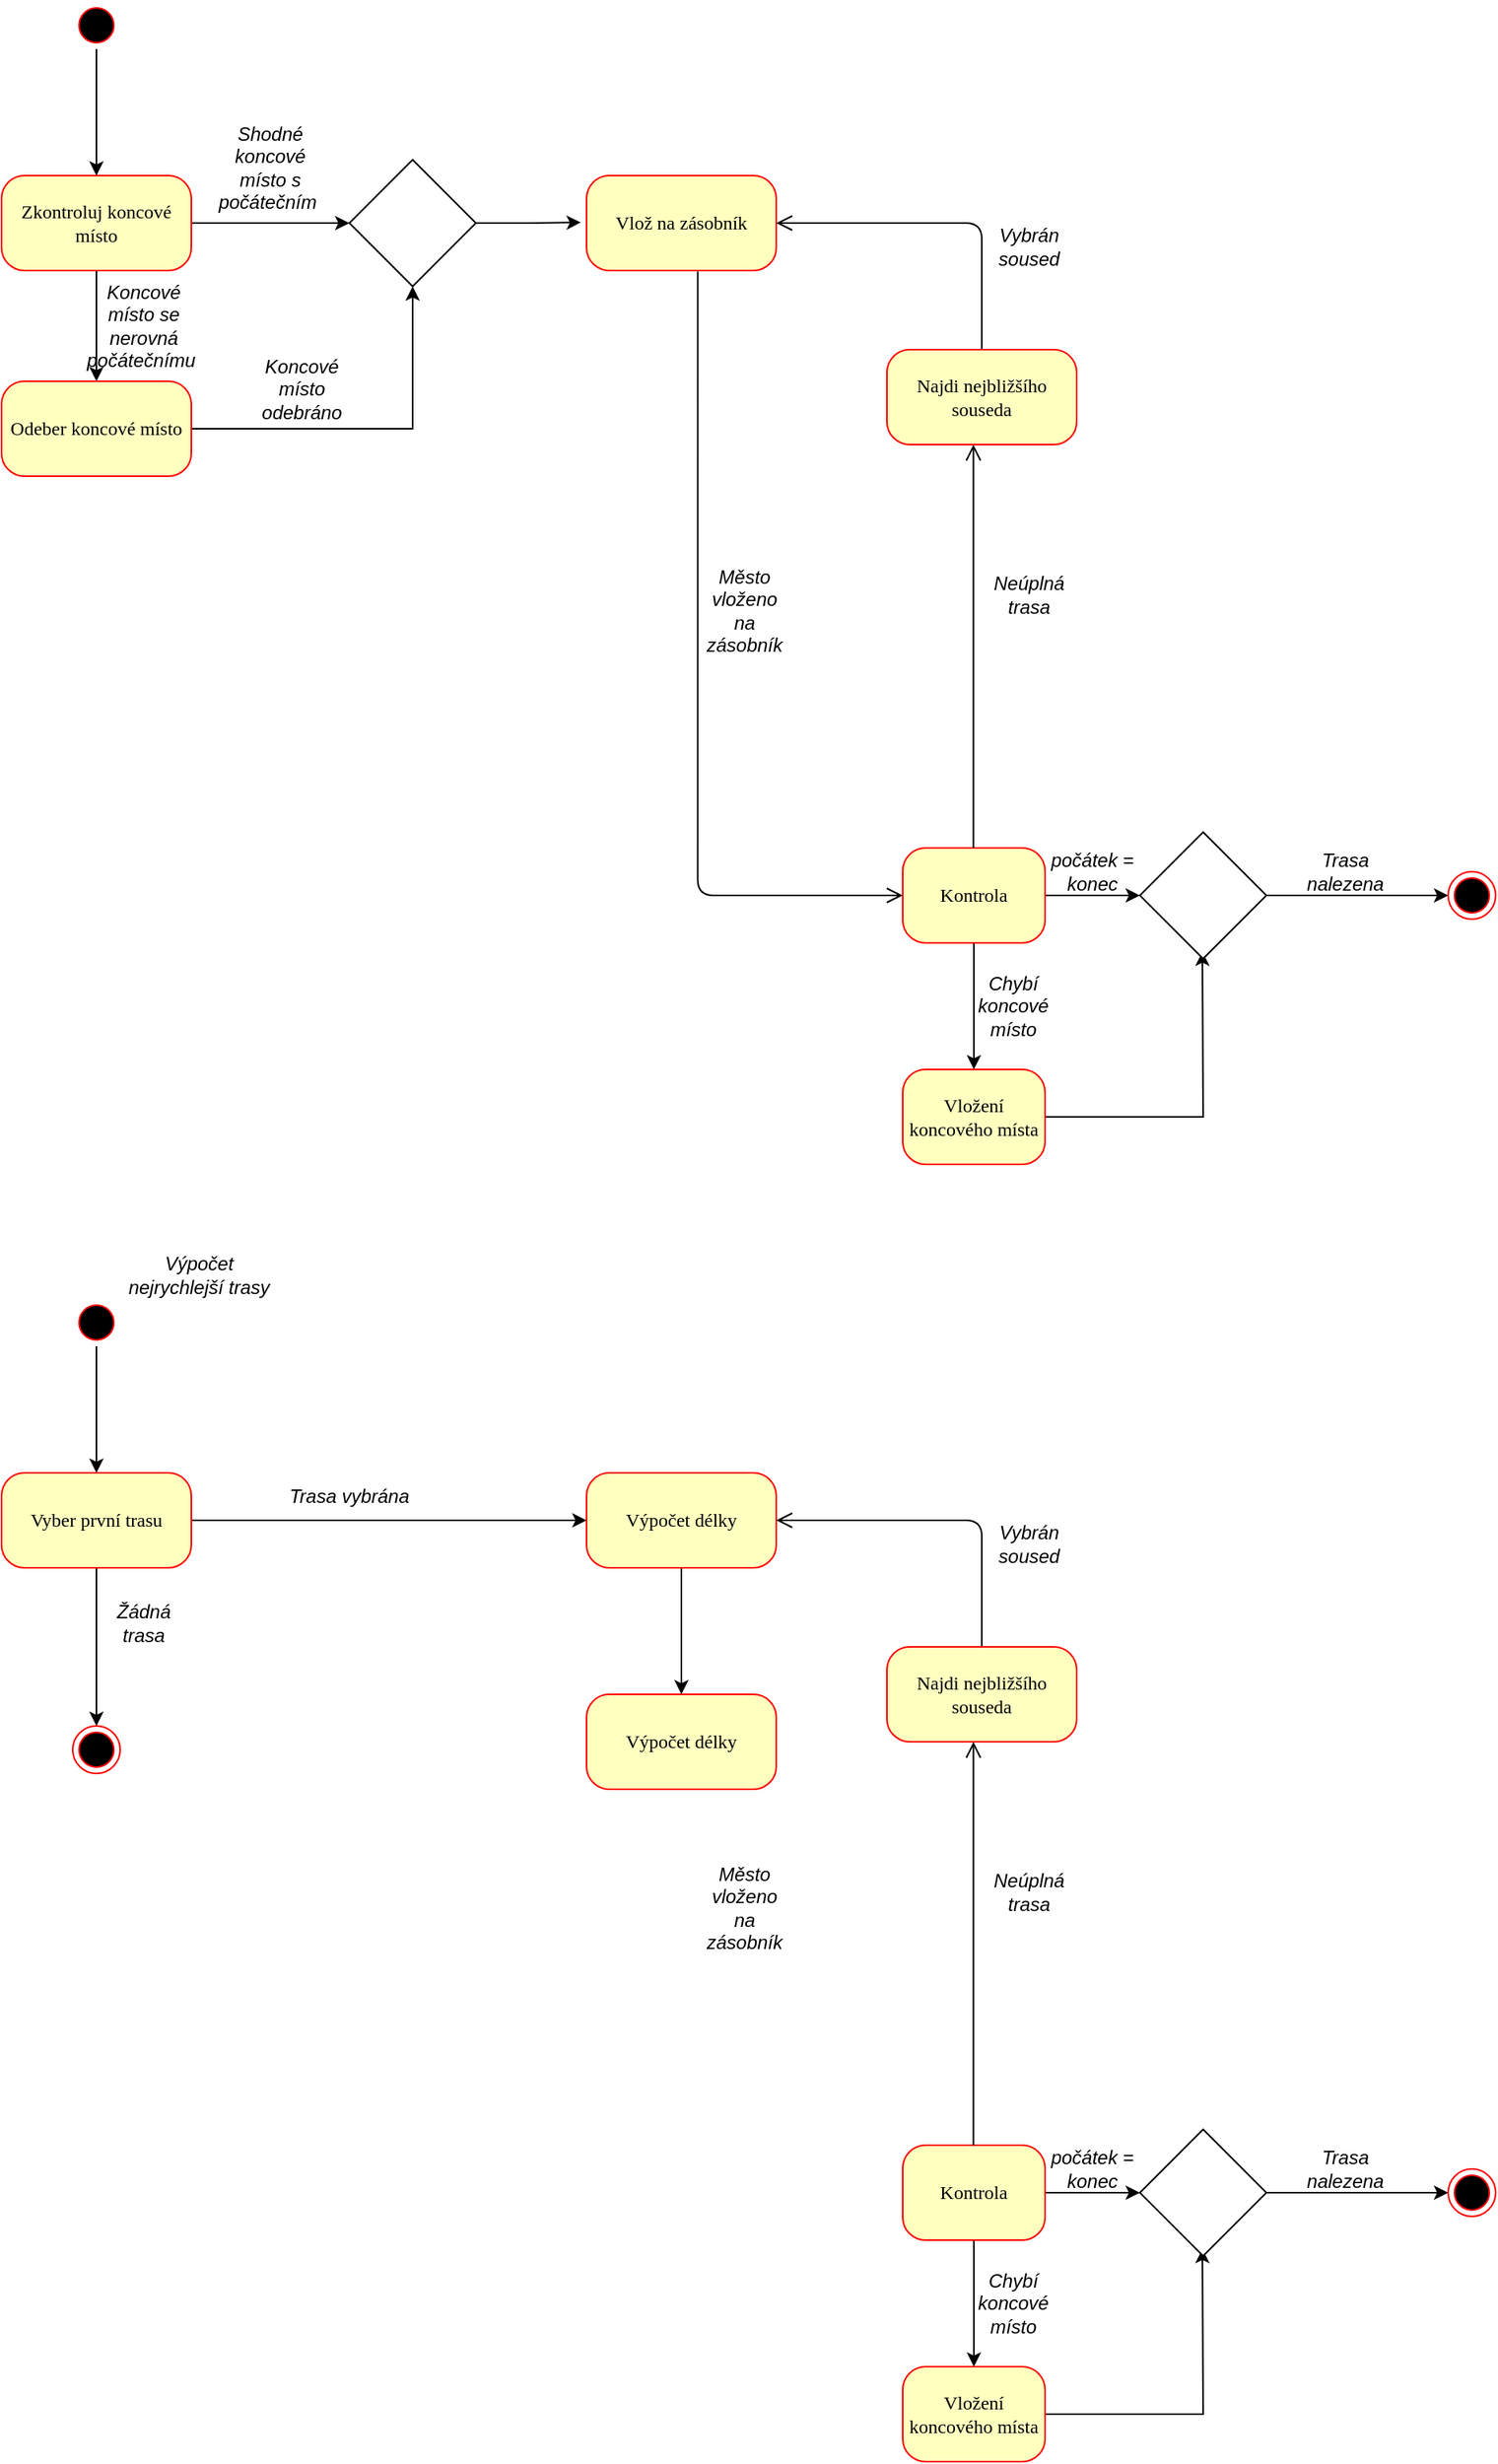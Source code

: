 <mxfile version="20.5.3" type="github">
  <diagram name="Page-1" id="58cdce13-f638-feb5-8d6f-7d28b1aa9fa0">
    <mxGraphModel dx="889" dy="690" grid="1" gridSize="10" guides="1" tooltips="1" connect="1" arrows="1" fold="1" page="1" pageScale="1" pageWidth="1100" pageHeight="850" background="none" math="0" shadow="0">
      <root>
        <mxCell id="0" />
        <mxCell id="1" parent="0" />
        <mxCell id="BiViNPcqUaIFcpwJiyQU-46" style="edgeStyle=orthogonalEdgeStyle;rounded=0;orthogonalLoop=1;jettySize=auto;html=1;entryX=0.5;entryY=0;entryDx=0;entryDy=0;strokeColor=#000000;" edge="1" parent="1" source="382b91b5511bd0f7-1" target="BiViNPcqUaIFcpwJiyQU-37">
          <mxGeometry relative="1" as="geometry" />
        </mxCell>
        <mxCell id="382b91b5511bd0f7-1" value="" style="ellipse;html=1;shape=startState;fillColor=#000000;strokeColor=#ff0000;rounded=1;shadow=0;comic=0;labelBackgroundColor=none;fontFamily=Verdana;fontSize=12;fontColor=#000000;align=center;direction=south;" parent="1" vertex="1">
          <mxGeometry x="65" y="20" width="30" height="30" as="geometry" />
        </mxCell>
        <mxCell id="BiViNPcqUaIFcpwJiyQU-4" value="" style="edgeStyle=orthogonalEdgeStyle;rounded=0;orthogonalLoop=1;jettySize=auto;html=1;entryX=0.494;entryY=0.944;entryDx=0;entryDy=0;exitX=1;exitY=0.5;exitDx=0;exitDy=0;entryPerimeter=0;" edge="1" parent="1" source="BiViNPcqUaIFcpwJiyQU-20">
          <mxGeometry relative="1" as="geometry">
            <mxPoint x="779.52" y="620.52" as="targetPoint" />
          </mxGeometry>
        </mxCell>
        <mxCell id="BiViNPcqUaIFcpwJiyQU-21" value="" style="edgeStyle=orthogonalEdgeStyle;rounded=0;orthogonalLoop=1;jettySize=auto;html=1;" edge="1" parent="1" source="382b91b5511bd0f7-5" target="BiViNPcqUaIFcpwJiyQU-20">
          <mxGeometry relative="1" as="geometry" />
        </mxCell>
        <mxCell id="BiViNPcqUaIFcpwJiyQU-25" value="" style="edgeStyle=orthogonalEdgeStyle;rounded=0;orthogonalLoop=1;jettySize=auto;html=1;" edge="1" parent="1" source="382b91b5511bd0f7-5">
          <mxGeometry relative="1" as="geometry">
            <mxPoint x="740" y="585" as="targetPoint" />
          </mxGeometry>
        </mxCell>
        <mxCell id="382b91b5511bd0f7-5" value="Kontrola" style="rounded=1;whiteSpace=wrap;html=1;arcSize=24;fillColor=#ffffc0;strokeColor=#ff0000;shadow=0;comic=0;labelBackgroundColor=none;fontFamily=Verdana;fontSize=12;fontColor=#000000;align=center;" parent="1" vertex="1">
          <mxGeometry x="590" y="555" width="90" height="60" as="geometry" />
        </mxCell>
        <mxCell id="382b91b5511bd0f7-6" value="Vlož na zásobník" style="rounded=1;whiteSpace=wrap;html=1;arcSize=24;fillColor=#ffffc0;strokeColor=#ff0000;shadow=0;comic=0;labelBackgroundColor=none;fontFamily=Verdana;fontSize=12;fontColor=#000000;align=center;" parent="1" vertex="1">
          <mxGeometry x="390" y="130" width="120" height="60" as="geometry" />
        </mxCell>
        <mxCell id="2a3bc250acf0617d-10" style="edgeStyle=orthogonalEdgeStyle;html=1;labelBackgroundColor=none;endArrow=open;endSize=8;strokeColor=#000000;fontFamily=Verdana;fontSize=12;align=left;exitX=0.5;exitY=0;exitDx=0;exitDy=0;entryX=1;entryY=0.5;entryDx=0;entryDy=0;" parent="1" source="BiViNPcqUaIFcpwJiyQU-11" target="382b91b5511bd0f7-6" edge="1">
          <mxGeometry relative="1" as="geometry">
            <Array as="points">
              <mxPoint x="640" y="160" />
            </Array>
            <mxPoint x="580" y="160" as="targetPoint" />
          </mxGeometry>
        </mxCell>
        <mxCell id="2a3bc250acf0617d-12" style="edgeStyle=orthogonalEdgeStyle;html=1;labelBackgroundColor=none;endArrow=open;endSize=8;strokeColor=#000000;fontFamily=Verdana;fontSize=12;align=left;" parent="1" edge="1">
          <mxGeometry relative="1" as="geometry">
            <mxPoint x="634.7" y="555" as="sourcePoint" />
            <mxPoint x="634.7" y="300" as="targetPoint" />
            <Array as="points">
              <mxPoint x="634.7" y="335" />
            </Array>
          </mxGeometry>
        </mxCell>
        <mxCell id="BiViNPcqUaIFcpwJiyQU-32" style="edgeStyle=orthogonalEdgeStyle;rounded=0;orthogonalLoop=1;jettySize=auto;html=1;exitX=1;exitY=0.5;exitDx=0;exitDy=0;" edge="1" parent="1" source="BiViNPcqUaIFcpwJiyQU-29" target="BiViNPcqUaIFcpwJiyQU-31">
          <mxGeometry relative="1" as="geometry">
            <mxPoint x="880" y="585" as="sourcePoint" />
          </mxGeometry>
        </mxCell>
        <mxCell id="BiViNPcqUaIFcpwJiyQU-5" value="&lt;i&gt;Neúplná trasa&lt;/i&gt;" style="text;html=1;strokeColor=none;fillColor=none;align=center;verticalAlign=middle;whiteSpace=wrap;rounded=0;" vertex="1" parent="1">
          <mxGeometry x="640" y="380" width="60" height="30" as="geometry" />
        </mxCell>
        <mxCell id="BiViNPcqUaIFcpwJiyQU-8" style="edgeStyle=orthogonalEdgeStyle;html=1;labelBackgroundColor=none;endArrow=open;endSize=8;strokeColor=#000000;fontFamily=Verdana;fontSize=12;align=left;exitX=0.586;exitY=1.011;exitDx=0;exitDy=0;exitPerimeter=0;entryX=0;entryY=0.5;entryDx=0;entryDy=0;" edge="1" parent="1" source="382b91b5511bd0f7-6" target="382b91b5511bd0f7-5">
          <mxGeometry relative="1" as="geometry">
            <mxPoint x="460" y="200" as="sourcePoint" />
            <mxPoint x="580" y="590" as="targetPoint" />
            <Array as="points">
              <mxPoint x="460" y="585" />
            </Array>
          </mxGeometry>
        </mxCell>
        <mxCell id="BiViNPcqUaIFcpwJiyQU-9" value="&lt;i&gt;Město vloženo na zásobník&lt;/i&gt;" style="text;html=1;strokeColor=none;fillColor=none;align=center;verticalAlign=middle;whiteSpace=wrap;rounded=0;" vertex="1" parent="1">
          <mxGeometry x="460" y="390" width="60" height="30" as="geometry" />
        </mxCell>
        <mxCell id="BiViNPcqUaIFcpwJiyQU-11" value="Najdi nejbližšího souseda" style="rounded=1;whiteSpace=wrap;html=1;arcSize=24;fillColor=#ffffc0;strokeColor=#ff0000;shadow=0;comic=0;labelBackgroundColor=none;fontFamily=Verdana;fontSize=12;fontColor=#000000;align=center;" vertex="1" parent="1">
          <mxGeometry x="580" y="240" width="120" height="60" as="geometry" />
        </mxCell>
        <mxCell id="BiViNPcqUaIFcpwJiyQU-12" value="&lt;i&gt;Trasa nalezena&lt;/i&gt;" style="text;html=1;strokeColor=none;fillColor=none;align=center;verticalAlign=middle;whiteSpace=wrap;rounded=0;" vertex="1" parent="1">
          <mxGeometry x="840" y="555" width="60" height="30" as="geometry" />
        </mxCell>
        <mxCell id="BiViNPcqUaIFcpwJiyQU-13" value="&lt;i&gt;Vybrán soused&lt;/i&gt;" style="text;html=1;strokeColor=none;fillColor=none;align=center;verticalAlign=middle;whiteSpace=wrap;rounded=0;" vertex="1" parent="1">
          <mxGeometry x="640" y="160" width="60" height="30" as="geometry" />
        </mxCell>
        <mxCell id="BiViNPcqUaIFcpwJiyQU-20" value="Vložení koncového místa" style="rounded=1;whiteSpace=wrap;html=1;arcSize=24;fillColor=#ffffc0;strokeColor=#ff0000;shadow=0;comic=0;labelBackgroundColor=none;fontFamily=Verdana;fontSize=12;fontColor=#000000;align=center;" vertex="1" parent="1">
          <mxGeometry x="590" y="695" width="90" height="60" as="geometry" />
        </mxCell>
        <mxCell id="BiViNPcqUaIFcpwJiyQU-29" value="" style="rhombus;whiteSpace=wrap;html=1;" vertex="1" parent="1">
          <mxGeometry x="740" y="545" width="80" height="80" as="geometry" />
        </mxCell>
        <mxCell id="BiViNPcqUaIFcpwJiyQU-31" value="" style="ellipse;html=1;shape=endState;fillColor=#000000;strokeColor=#ff0000;" vertex="1" parent="1">
          <mxGeometry x="935" y="570" width="30" height="30" as="geometry" />
        </mxCell>
        <mxCell id="BiViNPcqUaIFcpwJiyQU-33" value="&lt;i&gt;Chybí koncové místo&lt;/i&gt;" style="text;html=1;strokeColor=none;fillColor=none;align=center;verticalAlign=middle;whiteSpace=wrap;rounded=0;" vertex="1" parent="1">
          <mxGeometry x="630" y="640" width="60" height="30" as="geometry" />
        </mxCell>
        <mxCell id="BiViNPcqUaIFcpwJiyQU-34" value="&lt;i&gt;počátek = konec&lt;/i&gt;" style="text;html=1;strokeColor=none;fillColor=none;align=center;verticalAlign=middle;whiteSpace=wrap;rounded=0;" vertex="1" parent="1">
          <mxGeometry x="680" y="555" width="60" height="30" as="geometry" />
        </mxCell>
        <mxCell id="BiViNPcqUaIFcpwJiyQU-41" value="" style="edgeStyle=orthogonalEdgeStyle;rounded=0;orthogonalLoop=1;jettySize=auto;html=1;strokeColor=#000000;" edge="1" parent="1" source="BiViNPcqUaIFcpwJiyQU-37" target="BiViNPcqUaIFcpwJiyQU-40">
          <mxGeometry relative="1" as="geometry" />
        </mxCell>
        <mxCell id="BiViNPcqUaIFcpwJiyQU-44" style="edgeStyle=orthogonalEdgeStyle;rounded=0;orthogonalLoop=1;jettySize=auto;html=1;strokeColor=#000000;" edge="1" parent="1" source="BiViNPcqUaIFcpwJiyQU-37" target="BiViNPcqUaIFcpwJiyQU-42">
          <mxGeometry relative="1" as="geometry" />
        </mxCell>
        <mxCell id="BiViNPcqUaIFcpwJiyQU-37" value="Zkontroluj koncové místo" style="rounded=1;whiteSpace=wrap;html=1;arcSize=24;fillColor=#ffffc0;strokeColor=#ff0000;shadow=0;comic=0;labelBackgroundColor=none;fontFamily=Verdana;fontSize=12;fontColor=#000000;align=center;" vertex="1" parent="1">
          <mxGeometry x="20" y="130" width="120" height="60" as="geometry" />
        </mxCell>
        <mxCell id="BiViNPcqUaIFcpwJiyQU-45" style="edgeStyle=orthogonalEdgeStyle;rounded=0;orthogonalLoop=1;jettySize=auto;html=1;entryX=0.5;entryY=1;entryDx=0;entryDy=0;strokeColor=#000000;" edge="1" parent="1" source="BiViNPcqUaIFcpwJiyQU-40" target="BiViNPcqUaIFcpwJiyQU-42">
          <mxGeometry relative="1" as="geometry" />
        </mxCell>
        <mxCell id="BiViNPcqUaIFcpwJiyQU-40" value="Odeber koncové místo" style="rounded=1;whiteSpace=wrap;html=1;arcSize=24;fillColor=#ffffc0;strokeColor=#ff0000;shadow=0;comic=0;labelBackgroundColor=none;fontFamily=Verdana;fontSize=12;fontColor=#000000;align=center;" vertex="1" parent="1">
          <mxGeometry x="20" y="260" width="120" height="60" as="geometry" />
        </mxCell>
        <mxCell id="BiViNPcqUaIFcpwJiyQU-43" style="edgeStyle=orthogonalEdgeStyle;rounded=0;orthogonalLoop=1;jettySize=auto;html=1;entryX=-0.03;entryY=0.493;entryDx=0;entryDy=0;entryPerimeter=0;strokeColor=#000000;" edge="1" parent="1" source="BiViNPcqUaIFcpwJiyQU-42" target="382b91b5511bd0f7-6">
          <mxGeometry relative="1" as="geometry" />
        </mxCell>
        <mxCell id="BiViNPcqUaIFcpwJiyQU-42" value="" style="rhombus;whiteSpace=wrap;html=1;" vertex="1" parent="1">
          <mxGeometry x="240" y="120" width="80" height="80" as="geometry" />
        </mxCell>
        <mxCell id="BiViNPcqUaIFcpwJiyQU-48" value="&lt;i&gt;Koncové místo odebráno&lt;/i&gt;" style="text;html=1;strokeColor=none;fillColor=none;align=center;verticalAlign=middle;whiteSpace=wrap;rounded=0;" vertex="1" parent="1">
          <mxGeometry x="180" y="250" width="60" height="30" as="geometry" />
        </mxCell>
        <mxCell id="BiViNPcqUaIFcpwJiyQU-49" value="&lt;i&gt;Shodné koncové místo s počátečním&amp;nbsp;&lt;/i&gt;" style="text;html=1;strokeColor=none;fillColor=none;align=center;verticalAlign=middle;whiteSpace=wrap;rounded=0;" vertex="1" parent="1">
          <mxGeometry x="160" y="110" width="60" height="30" as="geometry" />
        </mxCell>
        <mxCell id="BiViNPcqUaIFcpwJiyQU-50" value="&lt;i&gt;Koncové místo se nerovná počátečnímu&amp;nbsp;&lt;/i&gt;" style="text;html=1;strokeColor=none;fillColor=none;align=center;verticalAlign=middle;whiteSpace=wrap;rounded=0;" vertex="1" parent="1">
          <mxGeometry x="80" y="210" width="60" height="30" as="geometry" />
        </mxCell>
        <mxCell id="BiViNPcqUaIFcpwJiyQU-53" style="edgeStyle=orthogonalEdgeStyle;rounded=0;orthogonalLoop=1;jettySize=auto;html=1;entryX=0.5;entryY=0;entryDx=0;entryDy=0;strokeColor=#000000;" edge="1" parent="1" source="BiViNPcqUaIFcpwJiyQU-54" target="BiViNPcqUaIFcpwJiyQU-76">
          <mxGeometry relative="1" as="geometry" />
        </mxCell>
        <mxCell id="BiViNPcqUaIFcpwJiyQU-54" value="" style="ellipse;html=1;shape=startState;fillColor=#000000;strokeColor=#ff0000;rounded=1;shadow=0;comic=0;labelBackgroundColor=none;fontFamily=Verdana;fontSize=12;fontColor=#000000;align=center;direction=south;" vertex="1" parent="1">
          <mxGeometry x="65" y="840" width="30" height="30" as="geometry" />
        </mxCell>
        <mxCell id="BiViNPcqUaIFcpwJiyQU-55" value="" style="edgeStyle=orthogonalEdgeStyle;rounded=0;orthogonalLoop=1;jettySize=auto;html=1;entryX=0.494;entryY=0.944;entryDx=0;entryDy=0;exitX=1;exitY=0.5;exitDx=0;exitDy=0;entryPerimeter=0;" edge="1" parent="1" source="BiViNPcqUaIFcpwJiyQU-69">
          <mxGeometry relative="1" as="geometry">
            <mxPoint x="779.52" y="1440.52" as="targetPoint" />
          </mxGeometry>
        </mxCell>
        <mxCell id="BiViNPcqUaIFcpwJiyQU-56" value="" style="edgeStyle=orthogonalEdgeStyle;rounded=0;orthogonalLoop=1;jettySize=auto;html=1;" edge="1" parent="1" source="BiViNPcqUaIFcpwJiyQU-58" target="BiViNPcqUaIFcpwJiyQU-69">
          <mxGeometry relative="1" as="geometry" />
        </mxCell>
        <mxCell id="BiViNPcqUaIFcpwJiyQU-57" value="" style="edgeStyle=orthogonalEdgeStyle;rounded=0;orthogonalLoop=1;jettySize=auto;html=1;" edge="1" parent="1" source="BiViNPcqUaIFcpwJiyQU-58">
          <mxGeometry relative="1" as="geometry">
            <mxPoint x="740" y="1405.0" as="targetPoint" />
          </mxGeometry>
        </mxCell>
        <mxCell id="BiViNPcqUaIFcpwJiyQU-58" value="Kontrola" style="rounded=1;whiteSpace=wrap;html=1;arcSize=24;fillColor=#ffffc0;strokeColor=#ff0000;shadow=0;comic=0;labelBackgroundColor=none;fontFamily=Verdana;fontSize=12;fontColor=#000000;align=center;" vertex="1" parent="1">
          <mxGeometry x="590" y="1375" width="90" height="60" as="geometry" />
        </mxCell>
        <mxCell id="BiViNPcqUaIFcpwJiyQU-88" value="" style="edgeStyle=orthogonalEdgeStyle;rounded=0;orthogonalLoop=1;jettySize=auto;html=1;strokeColor=#000000;" edge="1" parent="1" source="BiViNPcqUaIFcpwJiyQU-59" target="BiViNPcqUaIFcpwJiyQU-87">
          <mxGeometry relative="1" as="geometry" />
        </mxCell>
        <mxCell id="BiViNPcqUaIFcpwJiyQU-59" value="Výpočet délky" style="rounded=1;whiteSpace=wrap;html=1;arcSize=24;fillColor=#ffffc0;strokeColor=#ff0000;shadow=0;comic=0;labelBackgroundColor=none;fontFamily=Verdana;fontSize=12;fontColor=#000000;align=center;" vertex="1" parent="1">
          <mxGeometry x="390" y="950" width="120" height="60" as="geometry" />
        </mxCell>
        <mxCell id="BiViNPcqUaIFcpwJiyQU-60" style="edgeStyle=orthogonalEdgeStyle;html=1;labelBackgroundColor=none;endArrow=open;endSize=8;strokeColor=#000000;fontFamily=Verdana;fontSize=12;align=left;exitX=0.5;exitY=0;exitDx=0;exitDy=0;entryX=1;entryY=0.5;entryDx=0;entryDy=0;" edge="1" parent="1" source="BiViNPcqUaIFcpwJiyQU-66" target="BiViNPcqUaIFcpwJiyQU-59">
          <mxGeometry relative="1" as="geometry">
            <Array as="points">
              <mxPoint x="640" y="980" />
            </Array>
            <mxPoint x="580" y="980" as="targetPoint" />
          </mxGeometry>
        </mxCell>
        <mxCell id="BiViNPcqUaIFcpwJiyQU-61" style="edgeStyle=orthogonalEdgeStyle;html=1;labelBackgroundColor=none;endArrow=open;endSize=8;strokeColor=#000000;fontFamily=Verdana;fontSize=12;align=left;" edge="1" parent="1">
          <mxGeometry relative="1" as="geometry">
            <mxPoint x="634.7" y="1375.0" as="sourcePoint" />
            <mxPoint x="634.7" y="1120.0" as="targetPoint" />
            <Array as="points">
              <mxPoint x="634.7" y="1155" />
            </Array>
          </mxGeometry>
        </mxCell>
        <mxCell id="BiViNPcqUaIFcpwJiyQU-62" style="edgeStyle=orthogonalEdgeStyle;rounded=0;orthogonalLoop=1;jettySize=auto;html=1;exitX=1;exitY=0.5;exitDx=0;exitDy=0;" edge="1" parent="1" source="BiViNPcqUaIFcpwJiyQU-70" target="BiViNPcqUaIFcpwJiyQU-71">
          <mxGeometry relative="1" as="geometry">
            <mxPoint x="880" y="1405" as="sourcePoint" />
          </mxGeometry>
        </mxCell>
        <mxCell id="BiViNPcqUaIFcpwJiyQU-63" value="&lt;i&gt;Neúplná trasa&lt;/i&gt;" style="text;html=1;strokeColor=none;fillColor=none;align=center;verticalAlign=middle;whiteSpace=wrap;rounded=0;" vertex="1" parent="1">
          <mxGeometry x="640" y="1200" width="60" height="30" as="geometry" />
        </mxCell>
        <mxCell id="BiViNPcqUaIFcpwJiyQU-65" value="&lt;i&gt;Město vloženo na zásobník&lt;/i&gt;" style="text;html=1;strokeColor=none;fillColor=none;align=center;verticalAlign=middle;whiteSpace=wrap;rounded=0;" vertex="1" parent="1">
          <mxGeometry x="460" y="1210" width="60" height="30" as="geometry" />
        </mxCell>
        <mxCell id="BiViNPcqUaIFcpwJiyQU-66" value="Najdi nejbližšího souseda" style="rounded=1;whiteSpace=wrap;html=1;arcSize=24;fillColor=#ffffc0;strokeColor=#ff0000;shadow=0;comic=0;labelBackgroundColor=none;fontFamily=Verdana;fontSize=12;fontColor=#000000;align=center;" vertex="1" parent="1">
          <mxGeometry x="580" y="1060" width="120" height="60" as="geometry" />
        </mxCell>
        <mxCell id="BiViNPcqUaIFcpwJiyQU-67" value="&lt;i&gt;Trasa nalezena&lt;/i&gt;" style="text;html=1;strokeColor=none;fillColor=none;align=center;verticalAlign=middle;whiteSpace=wrap;rounded=0;" vertex="1" parent="1">
          <mxGeometry x="840" y="1375" width="60" height="30" as="geometry" />
        </mxCell>
        <mxCell id="BiViNPcqUaIFcpwJiyQU-68" value="&lt;i&gt;Vybrán soused&lt;/i&gt;" style="text;html=1;strokeColor=none;fillColor=none;align=center;verticalAlign=middle;whiteSpace=wrap;rounded=0;" vertex="1" parent="1">
          <mxGeometry x="640" y="980" width="60" height="30" as="geometry" />
        </mxCell>
        <mxCell id="BiViNPcqUaIFcpwJiyQU-69" value="Vložení koncového místa" style="rounded=1;whiteSpace=wrap;html=1;arcSize=24;fillColor=#ffffc0;strokeColor=#ff0000;shadow=0;comic=0;labelBackgroundColor=none;fontFamily=Verdana;fontSize=12;fontColor=#000000;align=center;" vertex="1" parent="1">
          <mxGeometry x="590" y="1515" width="90" height="60" as="geometry" />
        </mxCell>
        <mxCell id="BiViNPcqUaIFcpwJiyQU-70" value="" style="rhombus;whiteSpace=wrap;html=1;" vertex="1" parent="1">
          <mxGeometry x="740" y="1365" width="80" height="80" as="geometry" />
        </mxCell>
        <mxCell id="BiViNPcqUaIFcpwJiyQU-71" value="" style="ellipse;html=1;shape=endState;fillColor=#000000;strokeColor=#ff0000;" vertex="1" parent="1">
          <mxGeometry x="935" y="1390" width="30" height="30" as="geometry" />
        </mxCell>
        <mxCell id="BiViNPcqUaIFcpwJiyQU-72" value="&lt;i&gt;Chybí koncové místo&lt;/i&gt;" style="text;html=1;strokeColor=none;fillColor=none;align=center;verticalAlign=middle;whiteSpace=wrap;rounded=0;" vertex="1" parent="1">
          <mxGeometry x="630" y="1460" width="60" height="30" as="geometry" />
        </mxCell>
        <mxCell id="BiViNPcqUaIFcpwJiyQU-73" value="&lt;i&gt;počátek = konec&lt;/i&gt;" style="text;html=1;strokeColor=none;fillColor=none;align=center;verticalAlign=middle;whiteSpace=wrap;rounded=0;" vertex="1" parent="1">
          <mxGeometry x="680" y="1375" width="60" height="30" as="geometry" />
        </mxCell>
        <mxCell id="BiViNPcqUaIFcpwJiyQU-74" value="" style="edgeStyle=orthogonalEdgeStyle;rounded=0;orthogonalLoop=1;jettySize=auto;html=1;strokeColor=#000000;entryX=0.5;entryY=0;entryDx=0;entryDy=0;" edge="1" parent="1" source="BiViNPcqUaIFcpwJiyQU-76" target="BiViNPcqUaIFcpwJiyQU-84">
          <mxGeometry relative="1" as="geometry">
            <mxPoint x="80" y="1080" as="targetPoint" />
          </mxGeometry>
        </mxCell>
        <mxCell id="BiViNPcqUaIFcpwJiyQU-75" style="edgeStyle=orthogonalEdgeStyle;rounded=0;orthogonalLoop=1;jettySize=auto;html=1;strokeColor=#000000;entryX=0;entryY=0.5;entryDx=0;entryDy=0;" edge="1" parent="1" source="BiViNPcqUaIFcpwJiyQU-76" target="BiViNPcqUaIFcpwJiyQU-59">
          <mxGeometry relative="1" as="geometry">
            <mxPoint x="240" y="980" as="targetPoint" />
          </mxGeometry>
        </mxCell>
        <mxCell id="BiViNPcqUaIFcpwJiyQU-76" value="Vyber první trasu" style="rounded=1;whiteSpace=wrap;html=1;arcSize=24;fillColor=#ffffc0;strokeColor=#ff0000;shadow=0;comic=0;labelBackgroundColor=none;fontFamily=Verdana;fontSize=12;fontColor=#000000;align=center;" vertex="1" parent="1">
          <mxGeometry x="20" y="950" width="120" height="60" as="geometry" />
        </mxCell>
        <mxCell id="BiViNPcqUaIFcpwJiyQU-82" value="&lt;i&gt;Trasa vybrána&lt;/i&gt;" style="text;html=1;strokeColor=none;fillColor=none;align=center;verticalAlign=middle;whiteSpace=wrap;rounded=0;" vertex="1" parent="1">
          <mxGeometry x="190" y="950" width="100" height="30" as="geometry" />
        </mxCell>
        <mxCell id="BiViNPcqUaIFcpwJiyQU-83" value="&lt;i&gt;Žádná trasa&lt;/i&gt;" style="text;html=1;strokeColor=none;fillColor=none;align=center;verticalAlign=middle;whiteSpace=wrap;rounded=0;" vertex="1" parent="1">
          <mxGeometry x="80" y="1030" width="60" height="30" as="geometry" />
        </mxCell>
        <mxCell id="BiViNPcqUaIFcpwJiyQU-84" value="" style="ellipse;html=1;shape=endState;fillColor=#000000;strokeColor=#ff0000;" vertex="1" parent="1">
          <mxGeometry x="65" y="1110" width="30" height="30" as="geometry" />
        </mxCell>
        <mxCell id="BiViNPcqUaIFcpwJiyQU-87" value="Výpočet délky" style="rounded=1;whiteSpace=wrap;html=1;arcSize=24;fillColor=#ffffc0;strokeColor=#ff0000;shadow=0;comic=0;labelBackgroundColor=none;fontFamily=Verdana;fontSize=12;fontColor=#000000;align=center;" vertex="1" parent="1">
          <mxGeometry x="390" y="1090" width="120" height="60" as="geometry" />
        </mxCell>
        <mxCell id="BiViNPcqUaIFcpwJiyQU-89" value="&lt;i&gt;Výpočet nejrychlejší trasy&lt;/i&gt;" style="text;html=1;strokeColor=none;fillColor=none;align=center;verticalAlign=middle;whiteSpace=wrap;rounded=0;" vertex="1" parent="1">
          <mxGeometry x="95" y="810" width="100" height="30" as="geometry" />
        </mxCell>
      </root>
    </mxGraphModel>
  </diagram>
</mxfile>
